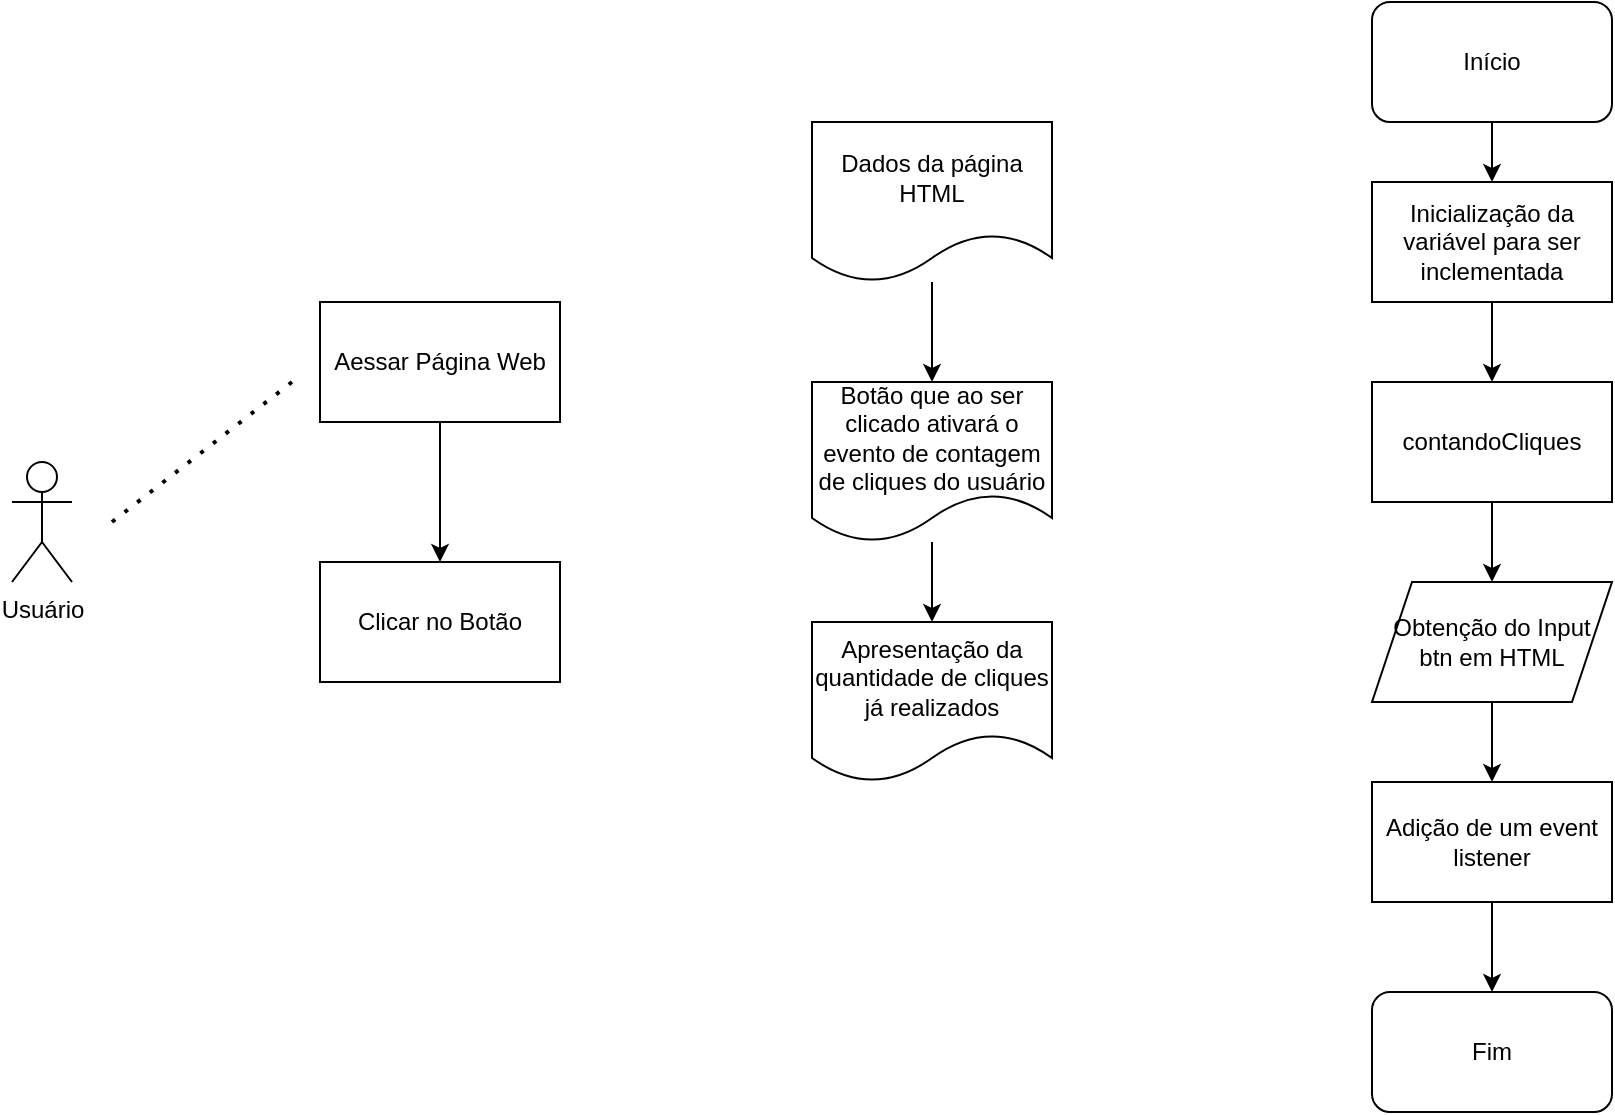 <mxfile>
    <diagram id="Z2Jlv6XLxEEnSOF87agl" name="contador-de-cliques">
        <mxGraphModel dx="962" dy="563" grid="1" gridSize="10" guides="1" tooltips="1" connect="1" arrows="1" fold="1" page="1" pageScale="1" pageWidth="827" pageHeight="1169" math="0" shadow="0">
            <root>
                <mxCell id="0"/>
                <mxCell id="1" parent="0"/>
                <mxCell id="2" value="Usuário&lt;br&gt;&lt;br&gt;" style="shape=umlActor;verticalLabelPosition=bottom;verticalAlign=top;html=1;outlineConnect=0;" vertex="1" parent="1">
                    <mxGeometry x="140" y="290" width="30" height="60" as="geometry"/>
                </mxCell>
                <mxCell id="5" value="" style="edgeStyle=none;html=1;" edge="1" parent="1" source="3" target="4">
                    <mxGeometry relative="1" as="geometry"/>
                </mxCell>
                <mxCell id="3" value="Aessar Página Web" style="rounded=0;whiteSpace=wrap;html=1;" vertex="1" parent="1">
                    <mxGeometry x="294" y="210" width="120" height="60" as="geometry"/>
                </mxCell>
                <mxCell id="4" value="Clicar no Botão" style="rounded=0;whiteSpace=wrap;html=1;" vertex="1" parent="1">
                    <mxGeometry x="294" y="340" width="120" height="60" as="geometry"/>
                </mxCell>
                <mxCell id="6" value="Apresentação da quantidade de cliques já realizados" style="shape=document;whiteSpace=wrap;html=1;boundedLbl=1;" vertex="1" parent="1">
                    <mxGeometry x="540" y="370" width="120" height="80" as="geometry"/>
                </mxCell>
                <mxCell id="9" value="" style="edgeStyle=none;html=1;" edge="1" parent="1" source="8" target="6">
                    <mxGeometry relative="1" as="geometry"/>
                </mxCell>
                <mxCell id="8" value="Botão que ao ser clicado ativará o evento de contagem de cliques do usuário" style="shape=document;whiteSpace=wrap;html=1;boundedLbl=1;" vertex="1" parent="1">
                    <mxGeometry x="540" y="250" width="120" height="80" as="geometry"/>
                </mxCell>
                <mxCell id="11" value="" style="edgeStyle=none;html=1;" edge="1" parent="1" source="10" target="8">
                    <mxGeometry relative="1" as="geometry"/>
                </mxCell>
                <mxCell id="10" value="Dados da página HTML" style="shape=document;whiteSpace=wrap;html=1;boundedLbl=1;" vertex="1" parent="1">
                    <mxGeometry x="540" y="120" width="120" height="80" as="geometry"/>
                </mxCell>
                <mxCell id="14" value="" style="edgeStyle=none;html=1;" edge="1" parent="1" source="12" target="13">
                    <mxGeometry relative="1" as="geometry"/>
                </mxCell>
                <mxCell id="12" value="Início" style="rounded=1;whiteSpace=wrap;html=1;" vertex="1" parent="1">
                    <mxGeometry x="820" y="60" width="120" height="60" as="geometry"/>
                </mxCell>
                <mxCell id="16" value="" style="edgeStyle=none;html=1;" edge="1" parent="1" source="13" target="15">
                    <mxGeometry relative="1" as="geometry"/>
                </mxCell>
                <mxCell id="13" value="Inicialização da variável para ser inclementada" style="rounded=0;whiteSpace=wrap;html=1;" vertex="1" parent="1">
                    <mxGeometry x="820" y="150" width="120" height="60" as="geometry"/>
                </mxCell>
                <mxCell id="18" value="" style="edgeStyle=none;html=1;" edge="1" parent="1" source="15" target="17">
                    <mxGeometry relative="1" as="geometry"/>
                </mxCell>
                <mxCell id="15" value="contandoCliques" style="whiteSpace=wrap;html=1;rounded=0;" vertex="1" parent="1">
                    <mxGeometry x="820" y="250" width="120" height="60" as="geometry"/>
                </mxCell>
                <mxCell id="20" value="" style="edgeStyle=none;html=1;" edge="1" parent="1" source="17" target="19">
                    <mxGeometry relative="1" as="geometry"/>
                </mxCell>
                <mxCell id="17" value="Obtenção do Input btn em HTML" style="shape=parallelogram;perimeter=parallelogramPerimeter;whiteSpace=wrap;html=1;fixedSize=1;rounded=0;" vertex="1" parent="1">
                    <mxGeometry x="820" y="350" width="120" height="60" as="geometry"/>
                </mxCell>
                <mxCell id="22" value="" style="edgeStyle=none;html=1;" edge="1" parent="1" source="19" target="21">
                    <mxGeometry relative="1" as="geometry"/>
                </mxCell>
                <mxCell id="19" value="Adição de um event listener" style="whiteSpace=wrap;html=1;rounded=0;" vertex="1" parent="1">
                    <mxGeometry x="820" y="450" width="120" height="60" as="geometry"/>
                </mxCell>
                <mxCell id="21" value="Fim" style="rounded=1;whiteSpace=wrap;html=1;" vertex="1" parent="1">
                    <mxGeometry x="820" y="555" width="120" height="60" as="geometry"/>
                </mxCell>
                <mxCell id="25" value="" style="endArrow=none;dashed=1;html=1;dashPattern=1 3;strokeWidth=2;" edge="1" parent="1">
                    <mxGeometry width="50" height="50" relative="1" as="geometry">
                        <mxPoint x="190" y="320" as="sourcePoint"/>
                        <mxPoint x="280" y="250" as="targetPoint"/>
                    </mxGeometry>
                </mxCell>
            </root>
        </mxGraphModel>
    </diagram>
    <diagram id="qVaksAPYZAHtDneh2WwB" name="contandoCliques">
        <mxGraphModel dx="962" dy="563" grid="1" gridSize="10" guides="1" tooltips="1" connect="1" arrows="1" fold="1" page="1" pageScale="1" pageWidth="827" pageHeight="1169" math="0" shadow="0">
            <root>
                <mxCell id="0"/>
                <mxCell id="1" parent="0"/>
                <mxCell id="v_EKy-ao3tTLm_A0Sz5w-4" value="" style="edgeStyle=none;html=1;" edge="1" parent="1" source="-NTkbdcCChlSVK101y1u-2" target="v_EKy-ao3tTLm_A0Sz5w-3">
                    <mxGeometry relative="1" as="geometry"/>
                </mxCell>
                <mxCell id="-NTkbdcCChlSVK101y1u-2" value="Obtenção da tag de marcação span para inclusão do valor incrementado na página HTML" style="shape=parallelogram;perimeter=parallelogramPerimeter;whiteSpace=wrap;html=1;fixedSize=1;" vertex="1" parent="1">
                    <mxGeometry x="360" y="380" width="120" height="60" as="geometry"/>
                </mxCell>
                <mxCell id="v_EKy-ao3tTLm_A0Sz5w-1" value="" style="edgeStyle=none;html=1;" edge="1" parent="1" source="A83UNmv64PYs5JgzM12L-1" target="-NTkbdcCChlSVK101y1u-2">
                    <mxGeometry relative="1" as="geometry"/>
                </mxCell>
                <mxCell id="A83UNmv64PYs5JgzM12L-1" value="Icrementação da variável iniciada" style="whiteSpace=wrap;html=1;" vertex="1" parent="1">
                    <mxGeometry x="360" y="250" width="120" height="60" as="geometry"/>
                </mxCell>
                <mxCell id="eg_uAEcN5n6h8vsudTqb-4" value="" style="edgeStyle=none;html=1;" edge="1" parent="1" source="v_EKy-ao3tTLm_A0Sz5w-3" target="eg_uAEcN5n6h8vsudTqb-3">
                    <mxGeometry relative="1" as="geometry"/>
                </mxCell>
                <mxCell id="v_EKy-ao3tTLm_A0Sz5w-3" value="Incluindo o conteúdo da variável incrementada no texto da tag span" style="shape=parallelogram;perimeter=parallelogramPerimeter;whiteSpace=wrap;html=1;fixedSize=1;" vertex="1" parent="1">
                    <mxGeometry x="354" y="510" width="120" height="60" as="geometry"/>
                </mxCell>
                <mxCell id="eg_uAEcN5n6h8vsudTqb-2" value="" style="edgeStyle=none;html=1;" edge="1" parent="1" source="eg_uAEcN5n6h8vsudTqb-1" target="A83UNmv64PYs5JgzM12L-1">
                    <mxGeometry relative="1" as="geometry"/>
                </mxCell>
                <mxCell id="eg_uAEcN5n6h8vsudTqb-1" value="Inicio Função" style="rounded=1;whiteSpace=wrap;html=1;" vertex="1" parent="1">
                    <mxGeometry x="360" y="130" width="120" height="60" as="geometry"/>
                </mxCell>
                <mxCell id="eg_uAEcN5n6h8vsudTqb-3" value="Fim Função" style="rounded=1;whiteSpace=wrap;html=1;" vertex="1" parent="1">
                    <mxGeometry x="354" y="620" width="120" height="60" as="geometry"/>
                </mxCell>
            </root>
        </mxGraphModel>
    </diagram>
</mxfile>